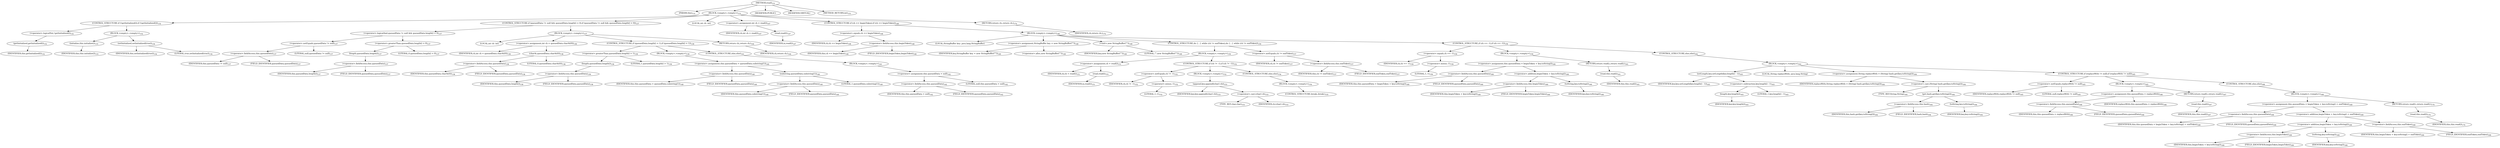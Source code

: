 digraph "read" {  
"147" [label = <(METHOD,read)<SUB>131</SUB>> ]
"8" [label = <(PARAM,this)<SUB>131</SUB>> ]
"148" [label = <(BLOCK,&lt;empty&gt;,&lt;empty&gt;)<SUB>131</SUB>> ]
"149" [label = <(CONTROL_STRUCTURE,if (!getInitialized()),if (!getInitialized()))<SUB>132</SUB>> ]
"150" [label = <(&lt;operator&gt;.logicalNot,!getInitialized())<SUB>132</SUB>> ]
"151" [label = <(getInitialized,getInitialized())<SUB>132</SUB>> ]
"7" [label = <(IDENTIFIER,this,getInitialized())<SUB>132</SUB>> ]
"152" [label = <(BLOCK,&lt;empty&gt;,&lt;empty&gt;)<SUB>132</SUB>> ]
"153" [label = <(initialize,this.initialize())<SUB>133</SUB>> ]
"9" [label = <(IDENTIFIER,this,this.initialize())<SUB>133</SUB>> ]
"154" [label = <(setInitialized,setInitialized(true))<SUB>134</SUB>> ]
"10" [label = <(IDENTIFIER,this,setInitialized(true))<SUB>134</SUB>> ]
"155" [label = <(LITERAL,true,setInitialized(true))<SUB>134</SUB>> ]
"156" [label = <(CONTROL_STRUCTURE,if (queuedData != null &amp;&amp; queuedData.length() &gt; 0),if (queuedData != null &amp;&amp; queuedData.length() &gt; 0))<SUB>137</SUB>> ]
"157" [label = <(&lt;operator&gt;.logicalAnd,queuedData != null &amp;&amp; queuedData.length() &gt; 0)<SUB>137</SUB>> ]
"158" [label = <(&lt;operator&gt;.notEquals,queuedData != null)<SUB>137</SUB>> ]
"159" [label = <(&lt;operator&gt;.fieldAccess,this.queuedData)<SUB>137</SUB>> ]
"160" [label = <(IDENTIFIER,this,queuedData != null)<SUB>137</SUB>> ]
"161" [label = <(FIELD_IDENTIFIER,queuedData,queuedData)<SUB>137</SUB>> ]
"162" [label = <(LITERAL,null,queuedData != null)<SUB>137</SUB>> ]
"163" [label = <(&lt;operator&gt;.greaterThan,queuedData.length() &gt; 0)<SUB>137</SUB>> ]
"164" [label = <(length,queuedData.length())<SUB>137</SUB>> ]
"165" [label = <(&lt;operator&gt;.fieldAccess,this.queuedData)<SUB>137</SUB>> ]
"166" [label = <(IDENTIFIER,this,queuedData.length())<SUB>137</SUB>> ]
"167" [label = <(FIELD_IDENTIFIER,queuedData,queuedData)<SUB>137</SUB>> ]
"168" [label = <(LITERAL,0,queuedData.length() &gt; 0)<SUB>137</SUB>> ]
"169" [label = <(BLOCK,&lt;empty&gt;,&lt;empty&gt;)<SUB>137</SUB>> ]
"170" [label = <(LOCAL,int ch: int)> ]
"171" [label = <(&lt;operator&gt;.assignment,int ch = queuedData.charAt(0))<SUB>138</SUB>> ]
"172" [label = <(IDENTIFIER,ch,int ch = queuedData.charAt(0))<SUB>138</SUB>> ]
"173" [label = <(charAt,queuedData.charAt(0))<SUB>138</SUB>> ]
"174" [label = <(&lt;operator&gt;.fieldAccess,this.queuedData)<SUB>138</SUB>> ]
"175" [label = <(IDENTIFIER,this,queuedData.charAt(0))<SUB>138</SUB>> ]
"176" [label = <(FIELD_IDENTIFIER,queuedData,queuedData)<SUB>138</SUB>> ]
"177" [label = <(LITERAL,0,queuedData.charAt(0))<SUB>138</SUB>> ]
"178" [label = <(CONTROL_STRUCTURE,if (queuedData.length() &gt; 1),if (queuedData.length() &gt; 1))<SUB>139</SUB>> ]
"179" [label = <(&lt;operator&gt;.greaterThan,queuedData.length() &gt; 1)<SUB>139</SUB>> ]
"180" [label = <(length,queuedData.length())<SUB>139</SUB>> ]
"181" [label = <(&lt;operator&gt;.fieldAccess,this.queuedData)<SUB>139</SUB>> ]
"182" [label = <(IDENTIFIER,this,queuedData.length())<SUB>139</SUB>> ]
"183" [label = <(FIELD_IDENTIFIER,queuedData,queuedData)<SUB>139</SUB>> ]
"184" [label = <(LITERAL,1,queuedData.length() &gt; 1)<SUB>139</SUB>> ]
"185" [label = <(BLOCK,&lt;empty&gt;,&lt;empty&gt;)<SUB>139</SUB>> ]
"186" [label = <(&lt;operator&gt;.assignment,this.queuedData = queuedData.substring(1))<SUB>140</SUB>> ]
"187" [label = <(&lt;operator&gt;.fieldAccess,this.queuedData)<SUB>140</SUB>> ]
"188" [label = <(IDENTIFIER,this,this.queuedData = queuedData.substring(1))<SUB>140</SUB>> ]
"189" [label = <(FIELD_IDENTIFIER,queuedData,queuedData)<SUB>140</SUB>> ]
"190" [label = <(substring,queuedData.substring(1))<SUB>140</SUB>> ]
"191" [label = <(&lt;operator&gt;.fieldAccess,this.queuedData)<SUB>140</SUB>> ]
"192" [label = <(IDENTIFIER,this,queuedData.substring(1))<SUB>140</SUB>> ]
"193" [label = <(FIELD_IDENTIFIER,queuedData,queuedData)<SUB>140</SUB>> ]
"194" [label = <(LITERAL,1,queuedData.substring(1))<SUB>140</SUB>> ]
"195" [label = <(CONTROL_STRUCTURE,else,else)<SUB>141</SUB>> ]
"196" [label = <(BLOCK,&lt;empty&gt;,&lt;empty&gt;)<SUB>141</SUB>> ]
"197" [label = <(&lt;operator&gt;.assignment,this.queuedData = null)<SUB>142</SUB>> ]
"198" [label = <(&lt;operator&gt;.fieldAccess,this.queuedData)<SUB>142</SUB>> ]
"199" [label = <(IDENTIFIER,this,this.queuedData = null)<SUB>142</SUB>> ]
"200" [label = <(FIELD_IDENTIFIER,queuedData,queuedData)<SUB>142</SUB>> ]
"201" [label = <(LITERAL,null,this.queuedData = null)<SUB>142</SUB>> ]
"202" [label = <(RETURN,return ch;,return ch;)<SUB>144</SUB>> ]
"203" [label = <(IDENTIFIER,ch,return ch;)<SUB>144</SUB>> ]
"204" [label = <(LOCAL,int ch: int)> ]
"205" [label = <(&lt;operator&gt;.assignment,int ch = read())<SUB>147</SUB>> ]
"206" [label = <(IDENTIFIER,ch,int ch = read())<SUB>147</SUB>> ]
"207" [label = <(read,read())<SUB>147</SUB>> ]
"208" [label = <(IDENTIFIER,in,read())<SUB>147</SUB>> ]
"209" [label = <(CONTROL_STRUCTURE,if (ch == beginToken),if (ch == beginToken))<SUB>148</SUB>> ]
"210" [label = <(&lt;operator&gt;.equals,ch == beginToken)<SUB>148</SUB>> ]
"211" [label = <(IDENTIFIER,ch,ch == beginToken)<SUB>148</SUB>> ]
"212" [label = <(&lt;operator&gt;.fieldAccess,this.beginToken)<SUB>148</SUB>> ]
"213" [label = <(IDENTIFIER,this,ch == beginToken)<SUB>148</SUB>> ]
"214" [label = <(FIELD_IDENTIFIER,beginToken,beginToken)<SUB>148</SUB>> ]
"215" [label = <(BLOCK,&lt;empty&gt;,&lt;empty&gt;)<SUB>148</SUB>> ]
"12" [label = <(LOCAL,StringBuffer key: java.lang.StringBuffer)> ]
"216" [label = <(&lt;operator&gt;.assignment,StringBuffer key = new StringBuffer(&quot;&quot;))<SUB>149</SUB>> ]
"217" [label = <(IDENTIFIER,key,StringBuffer key = new StringBuffer(&quot;&quot;))<SUB>149</SUB>> ]
"218" [label = <(&lt;operator&gt;.alloc,new StringBuffer(&quot;&quot;))<SUB>149</SUB>> ]
"219" [label = <(&lt;init&gt;,new StringBuffer(&quot;&quot;))<SUB>149</SUB>> ]
"11" [label = <(IDENTIFIER,key,new StringBuffer(&quot;&quot;))<SUB>149</SUB>> ]
"220" [label = <(LITERAL,&quot;&quot;,new StringBuffer(&quot;&quot;))<SUB>149</SUB>> ]
"221" [label = <(CONTROL_STRUCTURE,do {...} while (ch != endToken),do {...} while (ch != endToken))<SUB>150</SUB>> ]
"222" [label = <(BLOCK,&lt;empty&gt;,&lt;empty&gt;)<SUB>150</SUB>> ]
"223" [label = <(&lt;operator&gt;.assignment,ch = read())<SUB>151</SUB>> ]
"224" [label = <(IDENTIFIER,ch,ch = read())<SUB>151</SUB>> ]
"225" [label = <(read,read())<SUB>151</SUB>> ]
"226" [label = <(IDENTIFIER,in,read())<SUB>151</SUB>> ]
"227" [label = <(CONTROL_STRUCTURE,if (ch != -1),if (ch != -1))<SUB>152</SUB>> ]
"228" [label = <(&lt;operator&gt;.notEquals,ch != -1)<SUB>152</SUB>> ]
"229" [label = <(IDENTIFIER,ch,ch != -1)<SUB>152</SUB>> ]
"230" [label = <(&lt;operator&gt;.minus,-1)<SUB>152</SUB>> ]
"231" [label = <(LITERAL,1,-1)<SUB>152</SUB>> ]
"232" [label = <(BLOCK,&lt;empty&gt;,&lt;empty&gt;)<SUB>152</SUB>> ]
"233" [label = <(append,key.append((char) ch))<SUB>153</SUB>> ]
"234" [label = <(IDENTIFIER,key,key.append((char) ch))<SUB>153</SUB>> ]
"235" [label = <(&lt;operator&gt;.cast,(char) ch)<SUB>153</SUB>> ]
"236" [label = <(TYPE_REF,char,char)<SUB>153</SUB>> ]
"237" [label = <(IDENTIFIER,ch,(char) ch)<SUB>153</SUB>> ]
"238" [label = <(CONTROL_STRUCTURE,else,else)<SUB>154</SUB>> ]
"239" [label = <(BLOCK,&lt;empty&gt;,&lt;empty&gt;)<SUB>154</SUB>> ]
"240" [label = <(CONTROL_STRUCTURE,break;,break;)<SUB>155</SUB>> ]
"241" [label = <(&lt;operator&gt;.notEquals,ch != endToken)<SUB>157</SUB>> ]
"242" [label = <(IDENTIFIER,ch,ch != endToken)<SUB>157</SUB>> ]
"243" [label = <(&lt;operator&gt;.fieldAccess,this.endToken)<SUB>157</SUB>> ]
"244" [label = <(IDENTIFIER,this,ch != endToken)<SUB>157</SUB>> ]
"245" [label = <(FIELD_IDENTIFIER,endToken,endToken)<SUB>157</SUB>> ]
"246" [label = <(CONTROL_STRUCTURE,if (ch == -1),if (ch == -1))<SUB>159</SUB>> ]
"247" [label = <(&lt;operator&gt;.equals,ch == -1)<SUB>159</SUB>> ]
"248" [label = <(IDENTIFIER,ch,ch == -1)<SUB>159</SUB>> ]
"249" [label = <(&lt;operator&gt;.minus,-1)<SUB>159</SUB>> ]
"250" [label = <(LITERAL,1,-1)<SUB>159</SUB>> ]
"251" [label = <(BLOCK,&lt;empty&gt;,&lt;empty&gt;)<SUB>159</SUB>> ]
"252" [label = <(&lt;operator&gt;.assignment,this.queuedData = beginToken + key.toString())<SUB>160</SUB>> ]
"253" [label = <(&lt;operator&gt;.fieldAccess,this.queuedData)<SUB>160</SUB>> ]
"254" [label = <(IDENTIFIER,this,this.queuedData = beginToken + key.toString())<SUB>160</SUB>> ]
"255" [label = <(FIELD_IDENTIFIER,queuedData,queuedData)<SUB>160</SUB>> ]
"256" [label = <(&lt;operator&gt;.addition,beginToken + key.toString())<SUB>160</SUB>> ]
"257" [label = <(&lt;operator&gt;.fieldAccess,this.beginToken)<SUB>160</SUB>> ]
"258" [label = <(IDENTIFIER,this,beginToken + key.toString())<SUB>160</SUB>> ]
"259" [label = <(FIELD_IDENTIFIER,beginToken,beginToken)<SUB>160</SUB>> ]
"260" [label = <(toString,key.toString())<SUB>160</SUB>> ]
"261" [label = <(IDENTIFIER,key,key.toString())<SUB>160</SUB>> ]
"262" [label = <(RETURN,return read();,return read();)<SUB>161</SUB>> ]
"263" [label = <(read,this.read())<SUB>161</SUB>> ]
"13" [label = <(IDENTIFIER,this,this.read())<SUB>161</SUB>> ]
"264" [label = <(CONTROL_STRUCTURE,else,else)<SUB>162</SUB>> ]
"265" [label = <(BLOCK,&lt;empty&gt;,&lt;empty&gt;)<SUB>162</SUB>> ]
"266" [label = <(setLength,key.setLength(key.length() - 1))<SUB>163</SUB>> ]
"267" [label = <(IDENTIFIER,key,key.setLength(key.length() - 1))<SUB>163</SUB>> ]
"268" [label = <(&lt;operator&gt;.subtraction,key.length() - 1)<SUB>163</SUB>> ]
"269" [label = <(length,key.length())<SUB>163</SUB>> ]
"270" [label = <(IDENTIFIER,key,key.length())<SUB>163</SUB>> ]
"271" [label = <(LITERAL,1,key.length() - 1)<SUB>163</SUB>> ]
"272" [label = <(LOCAL,String replaceWith: java.lang.String)> ]
"273" [label = <(&lt;operator&gt;.assignment,String replaceWith = (String) hash.get(key.toString()))<SUB>164</SUB>> ]
"274" [label = <(IDENTIFIER,replaceWith,String replaceWith = (String) hash.get(key.toString()))<SUB>164</SUB>> ]
"275" [label = <(&lt;operator&gt;.cast,(String) hash.get(key.toString()))<SUB>164</SUB>> ]
"276" [label = <(TYPE_REF,String,String)<SUB>164</SUB>> ]
"277" [label = <(get,hash.get(key.toString()))<SUB>164</SUB>> ]
"278" [label = <(&lt;operator&gt;.fieldAccess,this.hash)<SUB>164</SUB>> ]
"279" [label = <(IDENTIFIER,this,hash.get(key.toString()))<SUB>164</SUB>> ]
"280" [label = <(FIELD_IDENTIFIER,hash,hash)<SUB>164</SUB>> ]
"281" [label = <(toString,key.toString())<SUB>164</SUB>> ]
"282" [label = <(IDENTIFIER,key,key.toString())<SUB>164</SUB>> ]
"283" [label = <(CONTROL_STRUCTURE,if (replaceWith != null),if (replaceWith != null))<SUB>165</SUB>> ]
"284" [label = <(&lt;operator&gt;.notEquals,replaceWith != null)<SUB>165</SUB>> ]
"285" [label = <(IDENTIFIER,replaceWith,replaceWith != null)<SUB>165</SUB>> ]
"286" [label = <(LITERAL,null,replaceWith != null)<SUB>165</SUB>> ]
"287" [label = <(BLOCK,&lt;empty&gt;,&lt;empty&gt;)<SUB>165</SUB>> ]
"288" [label = <(&lt;operator&gt;.assignment,this.queuedData = replaceWith)<SUB>166</SUB>> ]
"289" [label = <(&lt;operator&gt;.fieldAccess,this.queuedData)<SUB>166</SUB>> ]
"290" [label = <(IDENTIFIER,this,this.queuedData = replaceWith)<SUB>166</SUB>> ]
"291" [label = <(FIELD_IDENTIFIER,queuedData,queuedData)<SUB>166</SUB>> ]
"292" [label = <(IDENTIFIER,replaceWith,this.queuedData = replaceWith)<SUB>166</SUB>> ]
"293" [label = <(RETURN,return read();,return read();)<SUB>167</SUB>> ]
"294" [label = <(read,this.read())<SUB>167</SUB>> ]
"14" [label = <(IDENTIFIER,this,this.read())<SUB>167</SUB>> ]
"295" [label = <(CONTROL_STRUCTURE,else,else)<SUB>168</SUB>> ]
"296" [label = <(BLOCK,&lt;empty&gt;,&lt;empty&gt;)<SUB>168</SUB>> ]
"297" [label = <(&lt;operator&gt;.assignment,this.queuedData = beginToken + key.toString() + endToken)<SUB>169</SUB>> ]
"298" [label = <(&lt;operator&gt;.fieldAccess,this.queuedData)<SUB>169</SUB>> ]
"299" [label = <(IDENTIFIER,this,this.queuedData = beginToken + key.toString() + endToken)<SUB>169</SUB>> ]
"300" [label = <(FIELD_IDENTIFIER,queuedData,queuedData)<SUB>169</SUB>> ]
"301" [label = <(&lt;operator&gt;.addition,beginToken + key.toString() + endToken)<SUB>169</SUB>> ]
"302" [label = <(&lt;operator&gt;.addition,beginToken + key.toString())<SUB>169</SUB>> ]
"303" [label = <(&lt;operator&gt;.fieldAccess,this.beginToken)<SUB>169</SUB>> ]
"304" [label = <(IDENTIFIER,this,beginToken + key.toString())<SUB>169</SUB>> ]
"305" [label = <(FIELD_IDENTIFIER,beginToken,beginToken)<SUB>169</SUB>> ]
"306" [label = <(toString,key.toString())<SUB>169</SUB>> ]
"307" [label = <(IDENTIFIER,key,key.toString())<SUB>169</SUB>> ]
"308" [label = <(&lt;operator&gt;.fieldAccess,this.endToken)<SUB>169</SUB>> ]
"309" [label = <(IDENTIFIER,this,beginToken + key.toString() + endToken)<SUB>169</SUB>> ]
"310" [label = <(FIELD_IDENTIFIER,endToken,endToken)<SUB>169</SUB>> ]
"311" [label = <(RETURN,return read();,return read();)<SUB>170</SUB>> ]
"312" [label = <(read,this.read())<SUB>170</SUB>> ]
"15" [label = <(IDENTIFIER,this,this.read())<SUB>170</SUB>> ]
"313" [label = <(RETURN,return ch;,return ch;)<SUB>174</SUB>> ]
"314" [label = <(IDENTIFIER,ch,return ch;)<SUB>174</SUB>> ]
"315" [label = <(MODIFIER,PUBLIC)> ]
"316" [label = <(MODIFIER,VIRTUAL)> ]
"317" [label = <(METHOD_RETURN,int)<SUB>131</SUB>> ]
  "147" -> "8" 
  "147" -> "148" 
  "147" -> "315" 
  "147" -> "316" 
  "147" -> "317" 
  "148" -> "149" 
  "148" -> "156" 
  "148" -> "204" 
  "148" -> "205" 
  "148" -> "209" 
  "148" -> "313" 
  "149" -> "150" 
  "149" -> "152" 
  "150" -> "151" 
  "151" -> "7" 
  "152" -> "153" 
  "152" -> "154" 
  "153" -> "9" 
  "154" -> "10" 
  "154" -> "155" 
  "156" -> "157" 
  "156" -> "169" 
  "157" -> "158" 
  "157" -> "163" 
  "158" -> "159" 
  "158" -> "162" 
  "159" -> "160" 
  "159" -> "161" 
  "163" -> "164" 
  "163" -> "168" 
  "164" -> "165" 
  "165" -> "166" 
  "165" -> "167" 
  "169" -> "170" 
  "169" -> "171" 
  "169" -> "178" 
  "169" -> "202" 
  "171" -> "172" 
  "171" -> "173" 
  "173" -> "174" 
  "173" -> "177" 
  "174" -> "175" 
  "174" -> "176" 
  "178" -> "179" 
  "178" -> "185" 
  "178" -> "195" 
  "179" -> "180" 
  "179" -> "184" 
  "180" -> "181" 
  "181" -> "182" 
  "181" -> "183" 
  "185" -> "186" 
  "186" -> "187" 
  "186" -> "190" 
  "187" -> "188" 
  "187" -> "189" 
  "190" -> "191" 
  "190" -> "194" 
  "191" -> "192" 
  "191" -> "193" 
  "195" -> "196" 
  "196" -> "197" 
  "197" -> "198" 
  "197" -> "201" 
  "198" -> "199" 
  "198" -> "200" 
  "202" -> "203" 
  "205" -> "206" 
  "205" -> "207" 
  "207" -> "208" 
  "209" -> "210" 
  "209" -> "215" 
  "210" -> "211" 
  "210" -> "212" 
  "212" -> "213" 
  "212" -> "214" 
  "215" -> "12" 
  "215" -> "216" 
  "215" -> "219" 
  "215" -> "221" 
  "215" -> "246" 
  "216" -> "217" 
  "216" -> "218" 
  "219" -> "11" 
  "219" -> "220" 
  "221" -> "222" 
  "221" -> "241" 
  "222" -> "223" 
  "222" -> "227" 
  "223" -> "224" 
  "223" -> "225" 
  "225" -> "226" 
  "227" -> "228" 
  "227" -> "232" 
  "227" -> "238" 
  "228" -> "229" 
  "228" -> "230" 
  "230" -> "231" 
  "232" -> "233" 
  "233" -> "234" 
  "233" -> "235" 
  "235" -> "236" 
  "235" -> "237" 
  "238" -> "239" 
  "239" -> "240" 
  "241" -> "242" 
  "241" -> "243" 
  "243" -> "244" 
  "243" -> "245" 
  "246" -> "247" 
  "246" -> "251" 
  "246" -> "264" 
  "247" -> "248" 
  "247" -> "249" 
  "249" -> "250" 
  "251" -> "252" 
  "251" -> "262" 
  "252" -> "253" 
  "252" -> "256" 
  "253" -> "254" 
  "253" -> "255" 
  "256" -> "257" 
  "256" -> "260" 
  "257" -> "258" 
  "257" -> "259" 
  "260" -> "261" 
  "262" -> "263" 
  "263" -> "13" 
  "264" -> "265" 
  "265" -> "266" 
  "265" -> "272" 
  "265" -> "273" 
  "265" -> "283" 
  "266" -> "267" 
  "266" -> "268" 
  "268" -> "269" 
  "268" -> "271" 
  "269" -> "270" 
  "273" -> "274" 
  "273" -> "275" 
  "275" -> "276" 
  "275" -> "277" 
  "277" -> "278" 
  "277" -> "281" 
  "278" -> "279" 
  "278" -> "280" 
  "281" -> "282" 
  "283" -> "284" 
  "283" -> "287" 
  "283" -> "295" 
  "284" -> "285" 
  "284" -> "286" 
  "287" -> "288" 
  "287" -> "293" 
  "288" -> "289" 
  "288" -> "292" 
  "289" -> "290" 
  "289" -> "291" 
  "293" -> "294" 
  "294" -> "14" 
  "295" -> "296" 
  "296" -> "297" 
  "296" -> "311" 
  "297" -> "298" 
  "297" -> "301" 
  "298" -> "299" 
  "298" -> "300" 
  "301" -> "302" 
  "301" -> "308" 
  "302" -> "303" 
  "302" -> "306" 
  "303" -> "304" 
  "303" -> "305" 
  "306" -> "307" 
  "308" -> "309" 
  "308" -> "310" 
  "311" -> "312" 
  "312" -> "15" 
  "313" -> "314" 
}
